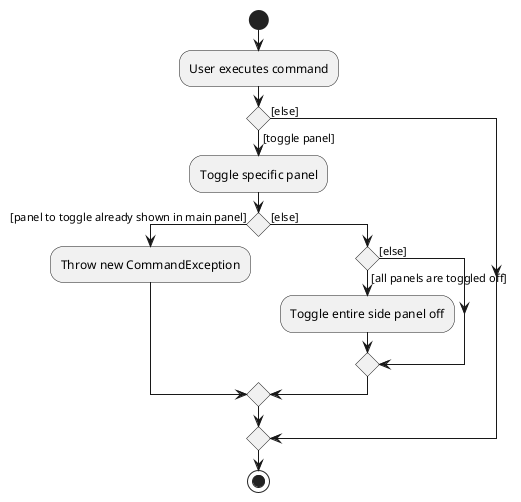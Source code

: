 @startuml
'(*)  --> "User executes command"
start
:User executes command;
if () then ([toggle panel])
'--> [Yes] "Handle toggle panel"
''--> "Toggle specific panel"
    :Toggle specific panel;
    if () then ([panel to toggle already shown in main panel])
            :Throw new CommandException;
        else ([else])
            if () then ([all panels are toggled off])
                :Toggle entire side panel off;
            else ([else])
            endif
        endif
else ([else])
endif
stop

@enduml
